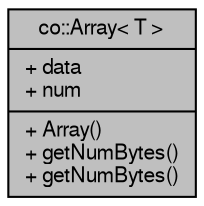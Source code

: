 digraph G
{
  edge [fontname="FreeSans",fontsize="10",labelfontname="FreeSans",labelfontsize="10"];
  node [fontname="FreeSans",fontsize="10",shape=record];
  Node1 [label="{co::Array\< T \>\n|+ data\l+ num\l|+ Array()\l+ getNumBytes()\l+ getNumBytes()\l}",height=0.2,width=0.4,color="black", fillcolor="grey75", style="filled" fontcolor="black"];
}
